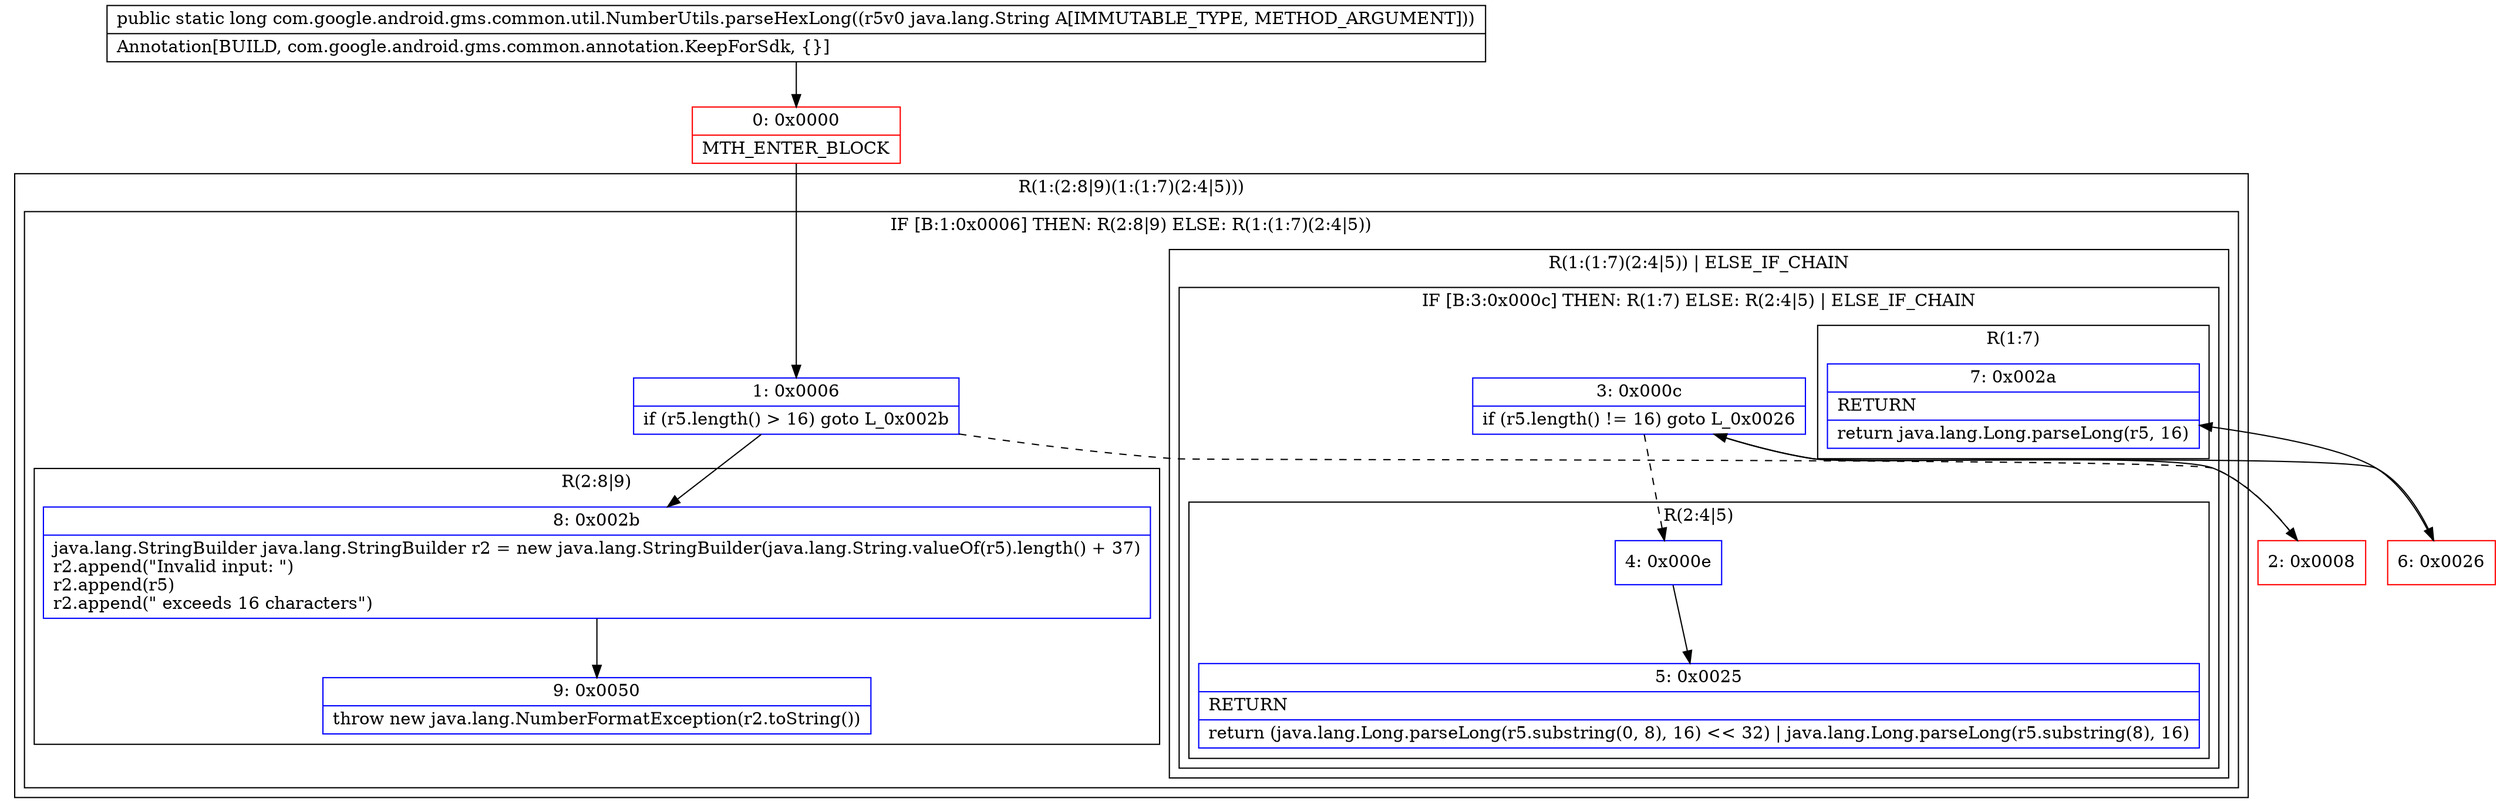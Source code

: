 digraph "CFG forcom.google.android.gms.common.util.NumberUtils.parseHexLong(Ljava\/lang\/String;)J" {
subgraph cluster_Region_1409380351 {
label = "R(1:(2:8|9)(1:(1:7)(2:4|5)))";
node [shape=record,color=blue];
subgraph cluster_IfRegion_1655329940 {
label = "IF [B:1:0x0006] THEN: R(2:8|9) ELSE: R(1:(1:7)(2:4|5))";
node [shape=record,color=blue];
Node_1 [shape=record,label="{1\:\ 0x0006|if (r5.length() \> 16) goto L_0x002b\l}"];
subgraph cluster_Region_14954488 {
label = "R(2:8|9)";
node [shape=record,color=blue];
Node_8 [shape=record,label="{8\:\ 0x002b|java.lang.StringBuilder java.lang.StringBuilder r2 = new java.lang.StringBuilder(java.lang.String.valueOf(r5).length() + 37)\lr2.append(\"Invalid input: \")\lr2.append(r5)\lr2.append(\" exceeds 16 characters\")\l}"];
Node_9 [shape=record,label="{9\:\ 0x0050|throw new java.lang.NumberFormatException(r2.toString())\l}"];
}
subgraph cluster_Region_1133526230 {
label = "R(1:(1:7)(2:4|5)) | ELSE_IF_CHAIN\l";
node [shape=record,color=blue];
subgraph cluster_IfRegion_619009724 {
label = "IF [B:3:0x000c] THEN: R(1:7) ELSE: R(2:4|5) | ELSE_IF_CHAIN\l";
node [shape=record,color=blue];
Node_3 [shape=record,label="{3\:\ 0x000c|if (r5.length() != 16) goto L_0x0026\l}"];
subgraph cluster_Region_2076490568 {
label = "R(1:7)";
node [shape=record,color=blue];
Node_7 [shape=record,label="{7\:\ 0x002a|RETURN\l|return java.lang.Long.parseLong(r5, 16)\l}"];
}
subgraph cluster_Region_1266306640 {
label = "R(2:4|5)";
node [shape=record,color=blue];
Node_4 [shape=record,label="{4\:\ 0x000e}"];
Node_5 [shape=record,label="{5\:\ 0x0025|RETURN\l|return (java.lang.Long.parseLong(r5.substring(0, 8), 16) \<\< 32) \| java.lang.Long.parseLong(r5.substring(8), 16)\l}"];
}
}
}
}
}
Node_0 [shape=record,color=red,label="{0\:\ 0x0000|MTH_ENTER_BLOCK\l}"];
Node_2 [shape=record,color=red,label="{2\:\ 0x0008}"];
Node_6 [shape=record,color=red,label="{6\:\ 0x0026}"];
MethodNode[shape=record,label="{public static long com.google.android.gms.common.util.NumberUtils.parseHexLong((r5v0 java.lang.String A[IMMUTABLE_TYPE, METHOD_ARGUMENT]))  | Annotation[BUILD, com.google.android.gms.common.annotation.KeepForSdk, \{\}]\l}"];
MethodNode -> Node_0;
Node_1 -> Node_2[style=dashed];
Node_1 -> Node_8;
Node_8 -> Node_9;
Node_3 -> Node_4[style=dashed];
Node_3 -> Node_6;
Node_4 -> Node_5;
Node_0 -> Node_1;
Node_2 -> Node_3;
Node_6 -> Node_7;
}

